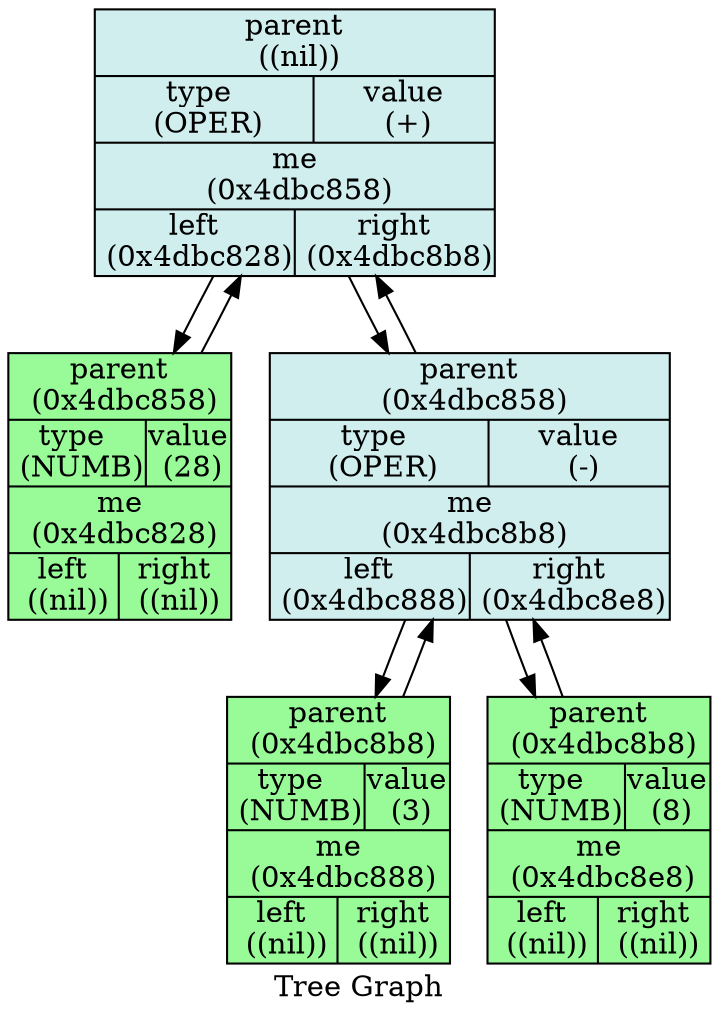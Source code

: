 digraph Tree {

    node [shape = "circle", style = "filled", fillcolor = "red",fontcolor = "#000000", margin = "0.01"];
    rankdir = "TB";
    label   = "Tree Graph";

    "_0x4dbc858" [label = "{ {parent\n ((nil))} | {type \n (OPER) | value\n (+)}| {me\n (0x4dbc858)} | {left\n (0x4dbc828) | right\n (0x4dbc8b8)} }",fillcolor = "lightcyan2", shape = "record"];
    "_0x4dbc858"->"_0x4dbc828";
    "_0x4dbc858"->"_0x4dbc8b8";


    "_0x4dbc828" [label = "{ {parent\n (0x4dbc858)} | {type \n (NUMB) | value\n (28)}| {me\n (0x4dbc828)} | {left\n ((nil)) | right\n ((nil))} }",fillcolor = "palegreen", shape = "record"];
    "_0x4dbc828"->"_0x4dbc858";


    "_0x4dbc8b8" [label = "{ {parent\n (0x4dbc858)} | {type \n (OPER) | value\n (-)}| {me\n (0x4dbc8b8)} | {left\n (0x4dbc888) | right\n (0x4dbc8e8)} }",fillcolor = "lightcyan2", shape = "record"];
    "_0x4dbc8b8"->"_0x4dbc858";
    "_0x4dbc8b8"->"_0x4dbc888";
    "_0x4dbc8b8"->"_0x4dbc8e8";


    "_0x4dbc888" [label = "{ {parent\n (0x4dbc8b8)} | {type \n (NUMB) | value\n (3)}| {me\n (0x4dbc888)} | {left\n ((nil)) | right\n ((nil))} }",fillcolor = "palegreen", shape = "record"];
    "_0x4dbc888"->"_0x4dbc8b8";


    "_0x4dbc8e8" [label = "{ {parent\n (0x4dbc8b8)} | {type \n (NUMB) | value\n (8)}| {me\n (0x4dbc8e8)} | {left\n ((nil)) | right\n ((nil))} }",fillcolor = "palegreen", shape = "record"];
    "_0x4dbc8e8"->"_0x4dbc8b8";


}
